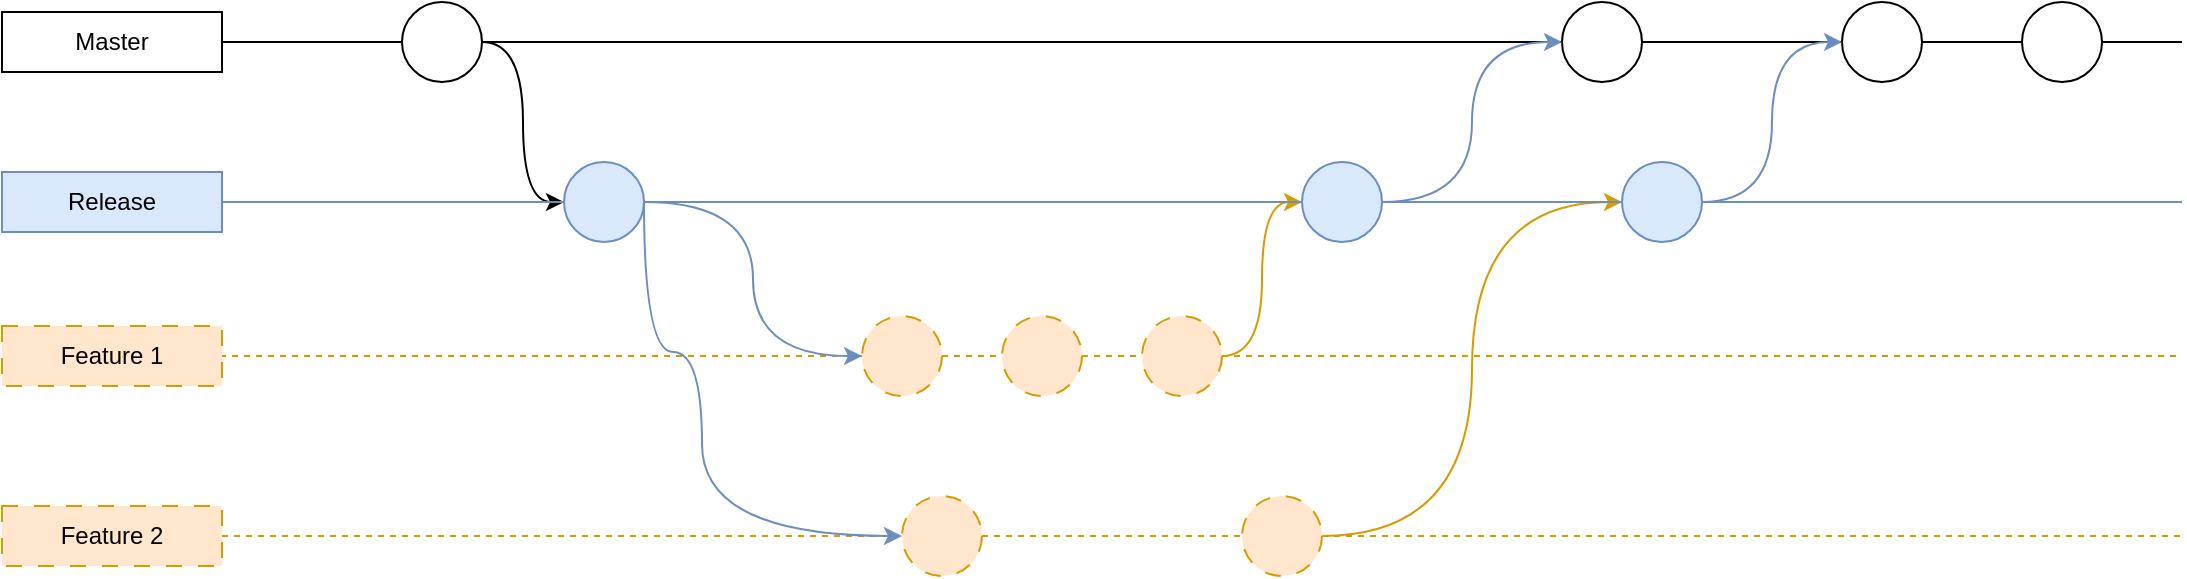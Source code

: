 <mxfile version="24.6.3" type="google">
  <diagram id="yPxyJZ8AM_hMuL3Unpa9" name="simple gitflow">
    <mxGraphModel grid="1" page="1" gridSize="10" guides="1" tooltips="1" connect="1" arrows="1" fold="1" pageScale="1" pageWidth="1100" pageHeight="850" math="0" shadow="0">
      <root>
        <mxCell id="0" />
        <mxCell id="1" parent="0" />
        <mxCell id="5xaXVCnjOabUoEuT3w0f-1" value="Master" style="rounded=0;whiteSpace=wrap;html=1;" vertex="1" parent="1">
          <mxGeometry x="10" y="-820" width="110" height="30" as="geometry" />
        </mxCell>
        <mxCell id="5xaXVCnjOabUoEuT3w0f-2" value="" style="endArrow=none;html=1;rounded=0;exitX=1;exitY=0.5;exitDx=0;exitDy=0;" edge="1" parent="1" source="5xaXVCnjOabUoEuT3w0f-25">
          <mxGeometry width="50" height="50" relative="1" as="geometry">
            <mxPoint x="300" y="-710" as="sourcePoint" />
            <mxPoint x="1100" y="-805" as="targetPoint" />
          </mxGeometry>
        </mxCell>
        <mxCell id="5xaXVCnjOabUoEuT3w0f-4" value="" style="endArrow=none;html=1;rounded=0;exitX=1;exitY=0.5;exitDx=0;exitDy=0;" edge="1" parent="1" source="5xaXVCnjOabUoEuT3w0f-1" target="5xaXVCnjOabUoEuT3w0f-3">
          <mxGeometry width="50" height="50" relative="1" as="geometry">
            <mxPoint x="120" y="-805" as="sourcePoint" />
            <mxPoint x="1100" y="-800" as="targetPoint" />
          </mxGeometry>
        </mxCell>
        <mxCell id="Z0BT89GX7Eca84w25cFl-5" style="edgeStyle=orthogonalEdgeStyle;rounded=0;orthogonalLoop=1;jettySize=auto;html=1;exitX=1;exitY=0.5;exitDx=0;exitDy=0;entryX=0;entryY=0.5;entryDx=0;entryDy=0;curved=1;" edge="1" parent="1" source="5xaXVCnjOabUoEuT3w0f-3" target="Z0BT89GX7Eca84w25cFl-3">
          <mxGeometry relative="1" as="geometry" />
        </mxCell>
        <mxCell id="5xaXVCnjOabUoEuT3w0f-3" value="" style="ellipse;whiteSpace=wrap;html=1;aspect=fixed;" vertex="1" parent="1">
          <mxGeometry x="210" y="-825" width="40" height="40" as="geometry" />
        </mxCell>
        <mxCell id="5xaXVCnjOabUoEuT3w0f-6" value="" style="endArrow=none;html=1;rounded=0;exitX=1;exitY=0.5;exitDx=0;exitDy=0;" edge="1" parent="1" source="5xaXVCnjOabUoEuT3w0f-3">
          <mxGeometry width="50" height="50" relative="1" as="geometry">
            <mxPoint x="250" y="-805" as="sourcePoint" />
            <mxPoint x="310" y="-805" as="targetPoint" />
          </mxGeometry>
        </mxCell>
        <mxCell id="5xaXVCnjOabUoEuT3w0f-8" value="" style="endArrow=none;html=1;rounded=0;" edge="1" parent="1" target="5xaXVCnjOabUoEuT3w0f-7">
          <mxGeometry width="50" height="50" relative="1" as="geometry">
            <mxPoint x="310" y="-805" as="sourcePoint" />
            <mxPoint x="1100" y="-800" as="targetPoint" />
          </mxGeometry>
        </mxCell>
        <mxCell id="5xaXVCnjOabUoEuT3w0f-7" value="" style="ellipse;whiteSpace=wrap;html=1;aspect=fixed;" vertex="1" parent="1">
          <mxGeometry x="790" y="-825" width="40" height="40" as="geometry" />
        </mxCell>
        <mxCell id="5xaXVCnjOabUoEuT3w0f-9" value="Feature 1" style="rounded=0;whiteSpace=wrap;html=1;fillColor=#ffe6cc;strokeColor=#d79b00;dashed=1;dashPattern=8 8;" vertex="1" parent="1">
          <mxGeometry x="10" y="-663" width="110" height="30" as="geometry" />
        </mxCell>
        <mxCell id="5xaXVCnjOabUoEuT3w0f-16" style="edgeStyle=orthogonalEdgeStyle;rounded=0;orthogonalLoop=1;jettySize=auto;html=1;exitX=1;exitY=0.5;exitDx=0;exitDy=0;entryX=0;entryY=0.5;entryDx=0;entryDy=0;fillColor=#ffe6cc;strokeColor=#d79b00;endArrow=none;endFill=0;dashed=1;" edge="1" parent="1" source="5xaXVCnjOabUoEuT3w0f-11" target="5xaXVCnjOabUoEuT3w0f-15">
          <mxGeometry relative="1" as="geometry" />
        </mxCell>
        <mxCell id="5xaXVCnjOabUoEuT3w0f-22" style="edgeStyle=orthogonalEdgeStyle;rounded=0;orthogonalLoop=1;jettySize=auto;html=1;exitX=0;exitY=0.5;exitDx=0;exitDy=0;entryX=1;entryY=0.5;entryDx=0;entryDy=0;endArrow=none;endFill=0;fillColor=#ffe6cc;strokeColor=#d79b00;dashed=1;" edge="1" parent="1" source="5xaXVCnjOabUoEuT3w0f-11" target="5xaXVCnjOabUoEuT3w0f-9">
          <mxGeometry relative="1" as="geometry" />
        </mxCell>
        <mxCell id="5xaXVCnjOabUoEuT3w0f-11" value="" style="ellipse;whiteSpace=wrap;html=1;aspect=fixed;fillColor=#ffe6cc;strokeColor=#d79b00;dashed=1;dashPattern=8 8;" vertex="1" parent="1">
          <mxGeometry x="440" y="-668" width="40" height="40" as="geometry" />
        </mxCell>
        <mxCell id="5xaXVCnjOabUoEuT3w0f-18" style="edgeStyle=orthogonalEdgeStyle;rounded=0;orthogonalLoop=1;jettySize=auto;html=1;exitX=1;exitY=0.5;exitDx=0;exitDy=0;entryX=0;entryY=0.5;entryDx=0;entryDy=0;fillColor=#ffe6cc;strokeColor=#d79b00;endArrow=none;endFill=0;dashed=1;" edge="1" parent="1" source="5xaXVCnjOabUoEuT3w0f-15" target="5xaXVCnjOabUoEuT3w0f-17">
          <mxGeometry relative="1" as="geometry" />
        </mxCell>
        <mxCell id="5xaXVCnjOabUoEuT3w0f-15" value="" style="ellipse;whiteSpace=wrap;html=1;aspect=fixed;fillColor=#ffe6cc;strokeColor=#d79b00;dashed=1;dashPattern=8 8;" vertex="1" parent="1">
          <mxGeometry x="510" y="-668" width="40" height="40" as="geometry" />
        </mxCell>
        <mxCell id="5xaXVCnjOabUoEuT3w0f-27" style="edgeStyle=orthogonalEdgeStyle;rounded=0;orthogonalLoop=1;jettySize=auto;html=1;exitX=1;exitY=0.5;exitDx=0;exitDy=0;fillColor=#ffe6cc;strokeColor=#d79b00;endArrow=none;endFill=0;dashed=1;" edge="1" parent="1" source="5xaXVCnjOabUoEuT3w0f-17">
          <mxGeometry relative="1" as="geometry">
            <mxPoint x="1100" y="-648" as="targetPoint" />
          </mxGeometry>
        </mxCell>
        <mxCell id="Z0BT89GX7Eca84w25cFl-11" style="edgeStyle=orthogonalEdgeStyle;rounded=0;orthogonalLoop=1;jettySize=auto;html=1;exitX=1;exitY=0.5;exitDx=0;exitDy=0;entryX=0;entryY=0.5;entryDx=0;entryDy=0;curved=1;fillColor=#ffe6cc;strokeColor=#d79b00;" edge="1" parent="1" source="5xaXVCnjOabUoEuT3w0f-17" target="Z0BT89GX7Eca84w25cFl-9">
          <mxGeometry relative="1" as="geometry" />
        </mxCell>
        <mxCell id="5xaXVCnjOabUoEuT3w0f-17" value="" style="ellipse;whiteSpace=wrap;html=1;aspect=fixed;fillColor=#ffe6cc;strokeColor=#d79b00;dashed=1;dashPattern=8 8;" vertex="1" parent="1">
          <mxGeometry x="580" y="-668" width="40" height="40" as="geometry" />
        </mxCell>
        <mxCell id="5xaXVCnjOabUoEuT3w0f-20" value="Feature 2" style="rounded=0;whiteSpace=wrap;html=1;fillColor=#ffe6cc;strokeColor=#d79b00;dashed=1;dashPattern=8 8;" vertex="1" parent="1">
          <mxGeometry x="10" y="-573" width="110" height="30" as="geometry" />
        </mxCell>
        <mxCell id="5xaXVCnjOabUoEuT3w0f-21" value="" style="endArrow=none;html=1;rounded=0;exitX=1;exitY=0.5;exitDx=0;exitDy=0;fillColor=#ffe6cc;strokeColor=#d79b00;dashed=1;" edge="1" parent="1" source="5xaXVCnjOabUoEuT3w0f-31">
          <mxGeometry width="50" height="50" relative="1" as="geometry">
            <mxPoint x="520" y="-523" as="sourcePoint" />
            <mxPoint x="1100" y="-558" as="targetPoint" />
          </mxGeometry>
        </mxCell>
        <mxCell id="5xaXVCnjOabUoEuT3w0f-24" value="" style="endArrow=none;html=1;rounded=0;exitX=1;exitY=0.5;exitDx=0;exitDy=0;" edge="1" parent="1" source="5xaXVCnjOabUoEuT3w0f-7" target="5xaXVCnjOabUoEuT3w0f-23">
          <mxGeometry width="50" height="50" relative="1" as="geometry">
            <mxPoint x="510" y="-805" as="sourcePoint" />
            <mxPoint x="1100" y="-805" as="targetPoint" />
          </mxGeometry>
        </mxCell>
        <mxCell id="5xaXVCnjOabUoEuT3w0f-23" value="" style="ellipse;whiteSpace=wrap;html=1;aspect=fixed;" vertex="1" parent="1">
          <mxGeometry x="930" y="-825" width="40" height="40" as="geometry" />
        </mxCell>
        <mxCell id="5xaXVCnjOabUoEuT3w0f-26" value="" style="endArrow=none;html=1;rounded=0;exitX=1;exitY=0.5;exitDx=0;exitDy=0;" edge="1" parent="1" source="5xaXVCnjOabUoEuT3w0f-23" target="5xaXVCnjOabUoEuT3w0f-25">
          <mxGeometry width="50" height="50" relative="1" as="geometry">
            <mxPoint x="630" y="-805" as="sourcePoint" />
            <mxPoint x="1100" y="-805" as="targetPoint" />
          </mxGeometry>
        </mxCell>
        <mxCell id="5xaXVCnjOabUoEuT3w0f-25" value="" style="ellipse;whiteSpace=wrap;html=1;aspect=fixed;" vertex="1" parent="1">
          <mxGeometry x="1020" y="-825" width="40" height="40" as="geometry" />
        </mxCell>
        <mxCell id="5xaXVCnjOabUoEuT3w0f-30" value="" style="endArrow=none;html=1;rounded=0;exitX=1;exitY=0.5;exitDx=0;exitDy=0;fillColor=#ffe6cc;strokeColor=#d79b00;dashed=1;" edge="1" parent="1" source="5xaXVCnjOabUoEuT3w0f-20" target="5xaXVCnjOabUoEuT3w0f-29">
          <mxGeometry width="50" height="50" relative="1" as="geometry">
            <mxPoint x="120" y="-558" as="sourcePoint" />
            <mxPoint x="1100" y="-558" as="targetPoint" />
          </mxGeometry>
        </mxCell>
        <mxCell id="5xaXVCnjOabUoEuT3w0f-29" value="" style="ellipse;whiteSpace=wrap;html=1;aspect=fixed;fillColor=#ffe6cc;strokeColor=#d79b00;dashed=1;dashPattern=8 8;" vertex="1" parent="1">
          <mxGeometry x="460" y="-578" width="40" height="40" as="geometry" />
        </mxCell>
        <mxCell id="5xaXVCnjOabUoEuT3w0f-32" value="" style="endArrow=none;html=1;rounded=0;exitX=1;exitY=0.5;exitDx=0;exitDy=0;fillColor=#ffe6cc;strokeColor=#d79b00;dashed=1;" edge="1" parent="1" source="5xaXVCnjOabUoEuT3w0f-29" target="5xaXVCnjOabUoEuT3w0f-31">
          <mxGeometry width="50" height="50" relative="1" as="geometry">
            <mxPoint x="640" y="-558" as="sourcePoint" />
            <mxPoint x="1100" y="-558" as="targetPoint" />
          </mxGeometry>
        </mxCell>
        <mxCell id="Z0BT89GX7Eca84w25cFl-15" style="edgeStyle=orthogonalEdgeStyle;rounded=0;orthogonalLoop=1;jettySize=auto;html=1;exitX=1;exitY=0.5;exitDx=0;exitDy=0;entryX=0;entryY=0.5;entryDx=0;entryDy=0;curved=1;fillColor=#ffe6cc;strokeColor=#d79b00;" edge="1" parent="1" source="5xaXVCnjOabUoEuT3w0f-31" target="Z0BT89GX7Eca84w25cFl-13">
          <mxGeometry relative="1" as="geometry" />
        </mxCell>
        <mxCell id="5xaXVCnjOabUoEuT3w0f-31" value="" style="ellipse;whiteSpace=wrap;html=1;aspect=fixed;fillColor=#ffe6cc;strokeColor=#d79b00;dashed=1;dashPattern=8 8;" vertex="1" parent="1">
          <mxGeometry x="630" y="-578" width="40" height="40" as="geometry" />
        </mxCell>
        <mxCell id="Z0BT89GX7Eca84w25cFl-2" style="edgeStyle=orthogonalEdgeStyle;rounded=0;orthogonalLoop=1;jettySize=auto;html=1;exitX=1;exitY=0.5;exitDx=0;exitDy=0;endArrow=none;endFill=0;fillColor=#dae8fc;strokeColor=#6c8ebf;" edge="1" parent="1" source="Z0BT89GX7Eca84w25cFl-13">
          <mxGeometry relative="1" as="geometry">
            <mxPoint x="1100" y="-725" as="targetPoint" />
          </mxGeometry>
        </mxCell>
        <mxCell id="Z0BT89GX7Eca84w25cFl-1" value="Release" style="rounded=0;whiteSpace=wrap;html=1;fillColor=#dae8fc;strokeColor=#6c8ebf;" vertex="1" parent="1">
          <mxGeometry x="10" y="-740" width="110" height="30" as="geometry" />
        </mxCell>
        <mxCell id="Z0BT89GX7Eca84w25cFl-4" value="" style="edgeStyle=orthogonalEdgeStyle;rounded=0;orthogonalLoop=1;jettySize=auto;html=1;exitX=1;exitY=0.5;exitDx=0;exitDy=0;endArrow=none;endFill=0;fillColor=#dae8fc;strokeColor=#6c8ebf;" edge="1" parent="1" source="Z0BT89GX7Eca84w25cFl-1" target="Z0BT89GX7Eca84w25cFl-3">
          <mxGeometry relative="1" as="geometry">
            <mxPoint x="1100" y="-725" as="targetPoint" />
            <mxPoint x="120" y="-725" as="sourcePoint" />
          </mxGeometry>
        </mxCell>
        <mxCell id="Z0BT89GX7Eca84w25cFl-6" style="edgeStyle=orthogonalEdgeStyle;rounded=0;orthogonalLoop=1;jettySize=auto;html=1;exitX=1;exitY=0.5;exitDx=0;exitDy=0;entryX=0;entryY=0.5;entryDx=0;entryDy=0;curved=1;fillColor=#dae8fc;strokeColor=#6c8ebf;" edge="1" parent="1" source="Z0BT89GX7Eca84w25cFl-3" target="5xaXVCnjOabUoEuT3w0f-11">
          <mxGeometry relative="1" as="geometry" />
        </mxCell>
        <mxCell id="Z0BT89GX7Eca84w25cFl-7" style="edgeStyle=orthogonalEdgeStyle;rounded=0;orthogonalLoop=1;jettySize=auto;html=1;exitX=1;exitY=0.5;exitDx=0;exitDy=0;entryX=0;entryY=0.5;entryDx=0;entryDy=0;curved=1;fillColor=#dae8fc;strokeColor=#6c8ebf;" edge="1" parent="1" source="Z0BT89GX7Eca84w25cFl-3" target="5xaXVCnjOabUoEuT3w0f-29">
          <mxGeometry relative="1" as="geometry">
            <Array as="points">
              <mxPoint x="331" y="-650" />
              <mxPoint x="360" y="-650" />
              <mxPoint x="360" y="-558" />
            </Array>
          </mxGeometry>
        </mxCell>
        <mxCell id="Z0BT89GX7Eca84w25cFl-3" value="" style="ellipse;whiteSpace=wrap;html=1;aspect=fixed;fillColor=#dae8fc;strokeColor=#6c8ebf;" vertex="1" parent="1">
          <mxGeometry x="291" y="-745" width="40" height="40" as="geometry" />
        </mxCell>
        <mxCell id="Z0BT89GX7Eca84w25cFl-10" value="" style="edgeStyle=orthogonalEdgeStyle;rounded=0;orthogonalLoop=1;jettySize=auto;html=1;exitX=1;exitY=0.5;exitDx=0;exitDy=0;endArrow=none;endFill=0;fillColor=#dae8fc;strokeColor=#6c8ebf;" edge="1" parent="1" source="Z0BT89GX7Eca84w25cFl-3" target="Z0BT89GX7Eca84w25cFl-9">
          <mxGeometry relative="1" as="geometry">
            <mxPoint x="1100" y="-725" as="targetPoint" />
            <mxPoint x="331" y="-725" as="sourcePoint" />
          </mxGeometry>
        </mxCell>
        <mxCell id="Z0BT89GX7Eca84w25cFl-12" style="edgeStyle=orthogonalEdgeStyle;rounded=0;orthogonalLoop=1;jettySize=auto;html=1;exitX=1;exitY=0.5;exitDx=0;exitDy=0;entryX=0;entryY=0.5;entryDx=0;entryDy=0;curved=1;fillColor=#dae8fc;strokeColor=#6c8ebf;" edge="1" parent="1" source="Z0BT89GX7Eca84w25cFl-9" target="5xaXVCnjOabUoEuT3w0f-7">
          <mxGeometry relative="1" as="geometry" />
        </mxCell>
        <mxCell id="Z0BT89GX7Eca84w25cFl-9" value="" style="ellipse;whiteSpace=wrap;html=1;aspect=fixed;fillColor=#dae8fc;strokeColor=#6c8ebf;" vertex="1" parent="1">
          <mxGeometry x="660" y="-745" width="40" height="40" as="geometry" />
        </mxCell>
        <mxCell id="Z0BT89GX7Eca84w25cFl-14" value="" style="edgeStyle=orthogonalEdgeStyle;rounded=0;orthogonalLoop=1;jettySize=auto;html=1;exitX=1;exitY=0.5;exitDx=0;exitDy=0;endArrow=none;endFill=0;fillColor=#dae8fc;strokeColor=#6c8ebf;" edge="1" parent="1" source="Z0BT89GX7Eca84w25cFl-9" target="Z0BT89GX7Eca84w25cFl-13">
          <mxGeometry relative="1" as="geometry">
            <mxPoint x="1100" y="-725" as="targetPoint" />
            <mxPoint x="700" y="-725" as="sourcePoint" />
          </mxGeometry>
        </mxCell>
        <mxCell id="Z0BT89GX7Eca84w25cFl-16" style="edgeStyle=orthogonalEdgeStyle;rounded=0;orthogonalLoop=1;jettySize=auto;html=1;exitX=1;exitY=0.5;exitDx=0;exitDy=0;entryX=0;entryY=0.5;entryDx=0;entryDy=0;curved=1;fillColor=#dae8fc;strokeColor=#6c8ebf;" edge="1" parent="1" source="Z0BT89GX7Eca84w25cFl-13" target="5xaXVCnjOabUoEuT3w0f-23">
          <mxGeometry relative="1" as="geometry" />
        </mxCell>
        <mxCell id="Z0BT89GX7Eca84w25cFl-13" value="" style="ellipse;whiteSpace=wrap;html=1;aspect=fixed;fillColor=#dae8fc;strokeColor=#6c8ebf;" vertex="1" parent="1">
          <mxGeometry x="820" y="-745" width="40" height="40" as="geometry" />
        </mxCell>
      </root>
    </mxGraphModel>
  </diagram>
</mxfile>
